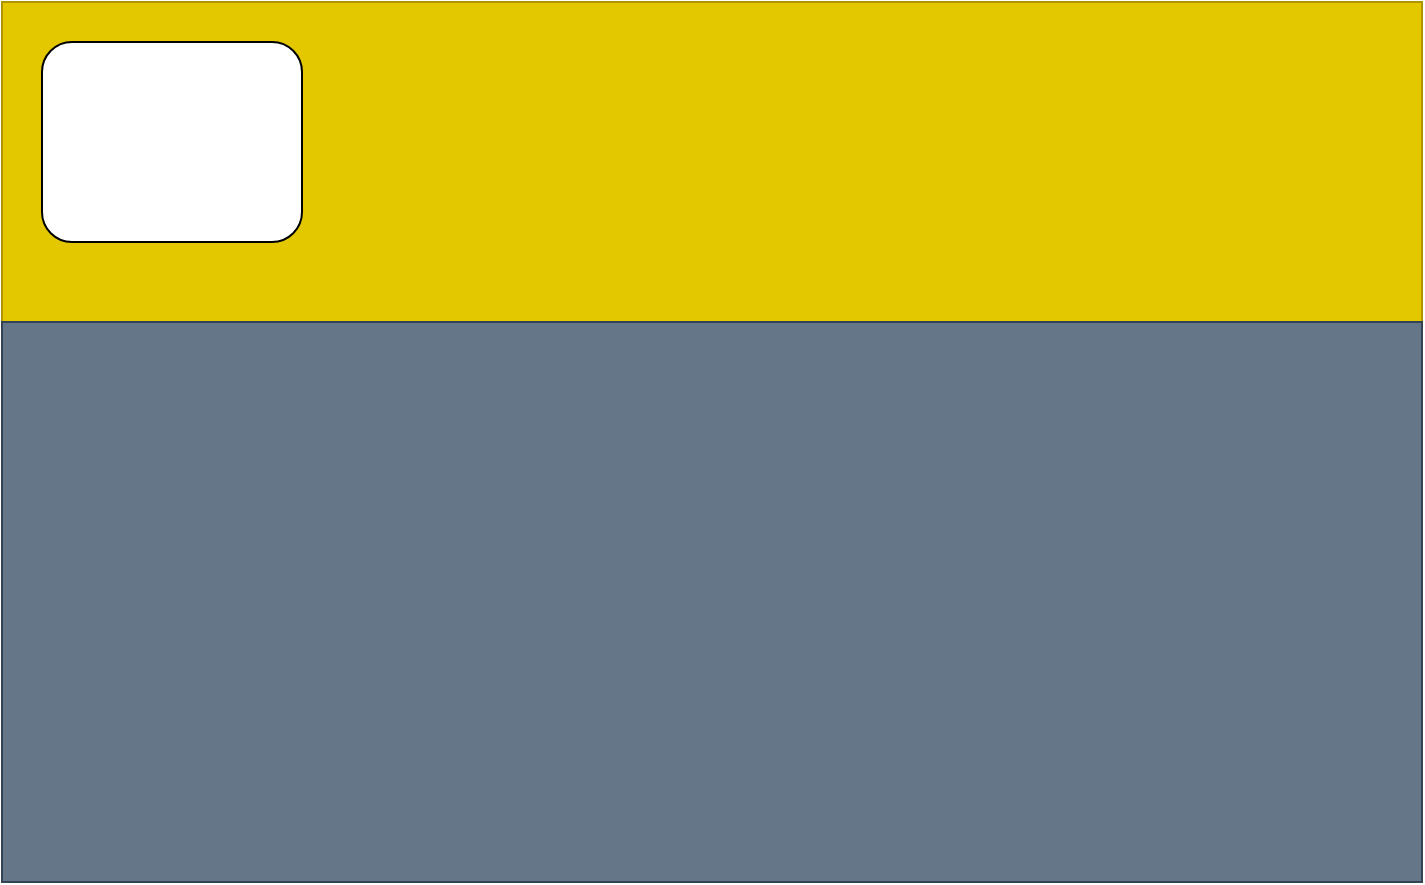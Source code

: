 <mxfile>
    <diagram id="vyiWh_JmVkc1_BR_yzVm" name="Strona-1">
        <mxGraphModel dx="1002" dy="563" grid="1" gridSize="10" guides="1" tooltips="1" connect="1" arrows="1" fold="1" page="1" pageScale="1" pageWidth="827" pageHeight="1169" math="0" shadow="0">
            <root>
                <mxCell id="0"/>
                <mxCell id="1" parent="0"/>
                <mxCell id="2" value="" style="rounded=0;whiteSpace=wrap;html=1;fillColor=#e3c800;fontColor=#000000;strokeColor=#B09500;" parent="1" vertex="1">
                    <mxGeometry x="60" y="110" width="710" height="160" as="geometry"/>
                </mxCell>
                <mxCell id="4" value="" style="rounded=1;whiteSpace=wrap;html=1;" parent="1" vertex="1">
                    <mxGeometry x="80" y="130" width="130" height="100" as="geometry"/>
                </mxCell>
                <mxCell id="5" value="Vertical Container" style="swimlane;whiteSpace=wrap;html=1;" vertex="1" parent="1">
                    <mxGeometry x="240" y="310" width="520" height="240" as="geometry"/>
                </mxCell>
                <mxCell id="3" value="" style="rounded=0;whiteSpace=wrap;html=1;fillColor=#647687;fontColor=#ffffff;strokeColor=#314354;" parent="5" vertex="1">
                    <mxGeometry x="-180" y="-40" width="710" height="280" as="geometry"/>
                </mxCell>
            </root>
        </mxGraphModel>
    </diagram>
</mxfile>